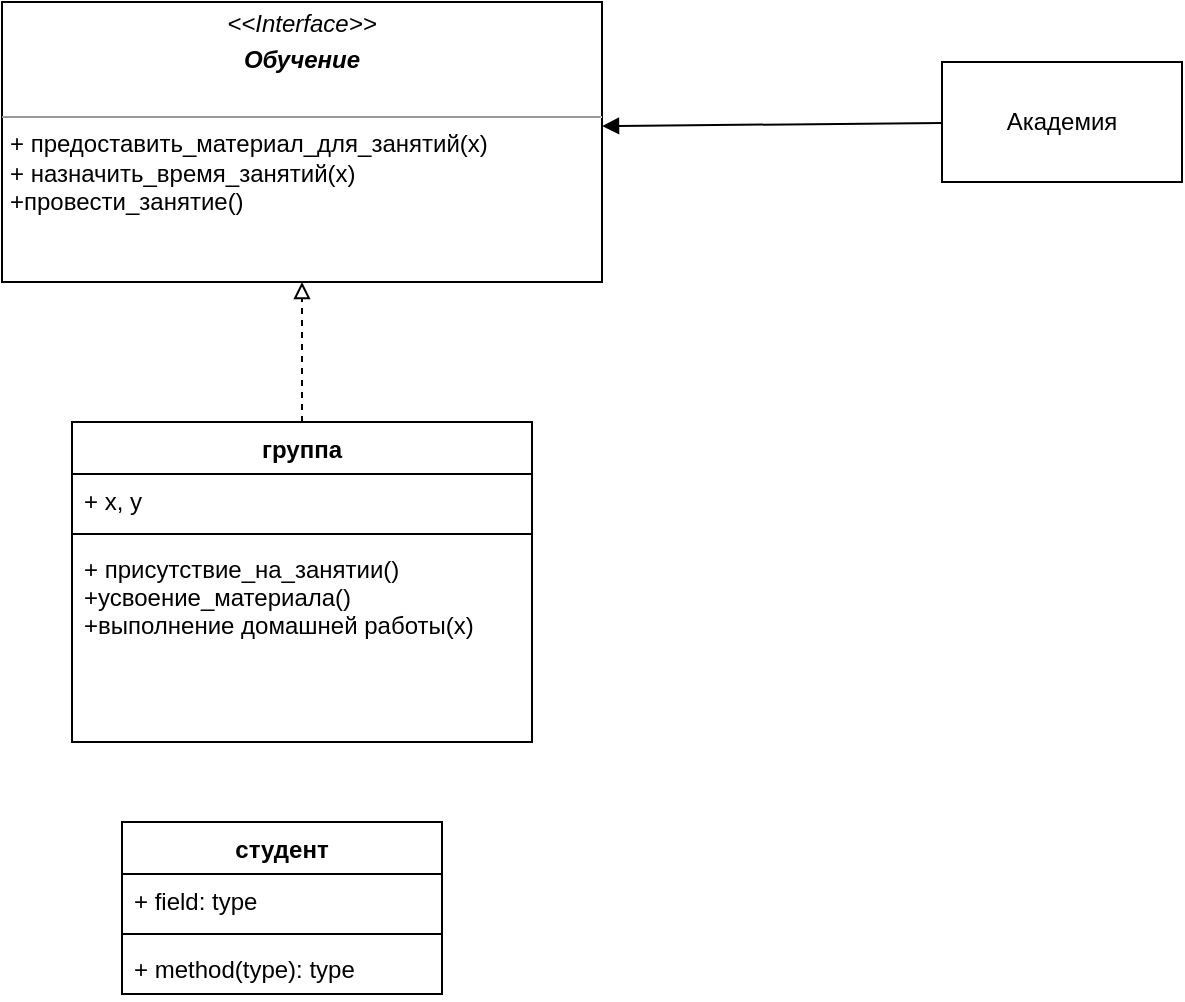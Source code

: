 <mxfile version="20.8.11" type="github">
  <diagram name="Страница 1" id="ljECcwHdPo9OpAbMAs2i">
    <mxGraphModel dx="880" dy="452" grid="1" gridSize="10" guides="1" tooltips="1" connect="1" arrows="1" fold="1" page="1" pageScale="1" pageWidth="827" pageHeight="1169" math="0" shadow="0">
      <root>
        <mxCell id="0" />
        <mxCell id="1" parent="0" />
        <mxCell id="cY40qoX8ZnkWsrcQufjA-1" value="Академия" style="rounded=0;whiteSpace=wrap;html=1;" vertex="1" parent="1">
          <mxGeometry x="510" y="150" width="120" height="60" as="geometry" />
        </mxCell>
        <mxCell id="cY40qoX8ZnkWsrcQufjA-2" value="&lt;p style=&quot;margin:0px;margin-top:4px;text-align:center;&quot;&gt;&lt;i&gt;&amp;lt;&amp;lt;Interface&amp;gt;&amp;gt;&lt;/i&gt;&lt;br&gt;&lt;/p&gt;&lt;p style=&quot;margin:0px;margin-top:4px;text-align:center;&quot;&gt;&lt;i&gt;&lt;b&gt;Обучение&lt;/b&gt;&lt;/i&gt;&lt;/p&gt;&lt;p style=&quot;margin:0px;margin-left:4px;&quot;&gt;&lt;br&gt;&lt;/p&gt;&lt;hr size=&quot;1&quot;&gt;&lt;p style=&quot;margin:0px;margin-left:4px;&quot;&gt;+ предоставить_материал_для_занятий(x)&lt;br&gt;+ назначить_время_занятий(x)&lt;/p&gt;&lt;p style=&quot;margin:0px;margin-left:4px;&quot;&gt;+провести_занятие()&lt;/p&gt;&lt;p style=&quot;margin:0px;margin-left:4px;&quot;&gt;&lt;br&gt;&lt;/p&gt;" style="verticalAlign=top;align=left;overflow=fill;fontSize=12;fontFamily=Helvetica;html=1;" vertex="1" parent="1">
          <mxGeometry x="40" y="120" width="300" height="140" as="geometry" />
        </mxCell>
        <mxCell id="cY40qoX8ZnkWsrcQufjA-8" style="edgeStyle=orthogonalEdgeStyle;rounded=0;orthogonalLoop=1;jettySize=auto;html=1;exitX=0.5;exitY=0;exitDx=0;exitDy=0;entryX=0.5;entryY=1;entryDx=0;entryDy=0;dashed=1;endArrow=block;endFill=0;" edge="1" parent="1" source="cY40qoX8ZnkWsrcQufjA-3" target="cY40qoX8ZnkWsrcQufjA-2">
          <mxGeometry relative="1" as="geometry" />
        </mxCell>
        <mxCell id="cY40qoX8ZnkWsrcQufjA-3" value="группа" style="swimlane;fontStyle=1;align=center;verticalAlign=top;childLayout=stackLayout;horizontal=1;startSize=26;horizontalStack=0;resizeParent=1;resizeParentMax=0;resizeLast=0;collapsible=1;marginBottom=0;" vertex="1" parent="1">
          <mxGeometry x="75" y="330" width="230" height="160" as="geometry" />
        </mxCell>
        <mxCell id="cY40qoX8ZnkWsrcQufjA-4" value="+ x, y" style="text;strokeColor=none;fillColor=none;align=left;verticalAlign=top;spacingLeft=4;spacingRight=4;overflow=hidden;rotatable=0;points=[[0,0.5],[1,0.5]];portConstraint=eastwest;" vertex="1" parent="cY40qoX8ZnkWsrcQufjA-3">
          <mxGeometry y="26" width="230" height="26" as="geometry" />
        </mxCell>
        <mxCell id="cY40qoX8ZnkWsrcQufjA-5" value="" style="line;strokeWidth=1;fillColor=none;align=left;verticalAlign=middle;spacingTop=-1;spacingLeft=3;spacingRight=3;rotatable=0;labelPosition=right;points=[];portConstraint=eastwest;strokeColor=inherit;" vertex="1" parent="cY40qoX8ZnkWsrcQufjA-3">
          <mxGeometry y="52" width="230" height="8" as="geometry" />
        </mxCell>
        <mxCell id="cY40qoX8ZnkWsrcQufjA-6" value="+ присутствие_на_занятии()&#xa;+усвоение_материала()&#xa;+выполнение домашней работы(x)" style="text;strokeColor=none;fillColor=none;align=left;verticalAlign=top;spacingLeft=4;spacingRight=4;overflow=hidden;rotatable=0;points=[[0,0.5],[1,0.5]];portConstraint=eastwest;" vertex="1" parent="cY40qoX8ZnkWsrcQufjA-3">
          <mxGeometry y="60" width="230" height="100" as="geometry" />
        </mxCell>
        <mxCell id="cY40qoX8ZnkWsrcQufjA-7" value="" style="html=1;verticalAlign=bottom;labelBackgroundColor=none;endArrow=block;endFill=1;rounded=0;entryX=1;entryY=0.443;entryDx=0;entryDy=0;entryPerimeter=0;" edge="1" parent="1" source="cY40qoX8ZnkWsrcQufjA-1" target="cY40qoX8ZnkWsrcQufjA-2">
          <mxGeometry width="160" relative="1" as="geometry">
            <mxPoint x="330" y="340" as="sourcePoint" />
            <mxPoint x="490" y="340" as="targetPoint" />
          </mxGeometry>
        </mxCell>
        <mxCell id="cY40qoX8ZnkWsrcQufjA-13" value="студент" style="swimlane;fontStyle=1;align=center;verticalAlign=top;childLayout=stackLayout;horizontal=1;startSize=26;horizontalStack=0;resizeParent=1;resizeParentMax=0;resizeLast=0;collapsible=1;marginBottom=0;" vertex="1" parent="1">
          <mxGeometry x="100" y="530" width="160" height="86" as="geometry" />
        </mxCell>
        <mxCell id="cY40qoX8ZnkWsrcQufjA-14" value="+ field: type" style="text;strokeColor=none;fillColor=none;align=left;verticalAlign=top;spacingLeft=4;spacingRight=4;overflow=hidden;rotatable=0;points=[[0,0.5],[1,0.5]];portConstraint=eastwest;" vertex="1" parent="cY40qoX8ZnkWsrcQufjA-13">
          <mxGeometry y="26" width="160" height="26" as="geometry" />
        </mxCell>
        <mxCell id="cY40qoX8ZnkWsrcQufjA-15" value="" style="line;strokeWidth=1;fillColor=none;align=left;verticalAlign=middle;spacingTop=-1;spacingLeft=3;spacingRight=3;rotatable=0;labelPosition=right;points=[];portConstraint=eastwest;strokeColor=inherit;" vertex="1" parent="cY40qoX8ZnkWsrcQufjA-13">
          <mxGeometry y="52" width="160" height="8" as="geometry" />
        </mxCell>
        <mxCell id="cY40qoX8ZnkWsrcQufjA-16" value="+ method(type): type" style="text;strokeColor=none;fillColor=none;align=left;verticalAlign=top;spacingLeft=4;spacingRight=4;overflow=hidden;rotatable=0;points=[[0,0.5],[1,0.5]];portConstraint=eastwest;" vertex="1" parent="cY40qoX8ZnkWsrcQufjA-13">
          <mxGeometry y="60" width="160" height="26" as="geometry" />
        </mxCell>
      </root>
    </mxGraphModel>
  </diagram>
</mxfile>
